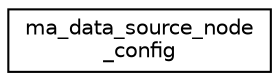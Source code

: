digraph "Graphical Class Hierarchy"
{
 // LATEX_PDF_SIZE
  edge [fontname="Helvetica",fontsize="10",labelfontname="Helvetica",labelfontsize="10"];
  node [fontname="Helvetica",fontsize="10",shape=record];
  rankdir="LR";
  Node0 [label="ma_data_source_node\l_config",height=0.2,width=0.4,color="black", fillcolor="white", style="filled",URL="$structma__data__source__node__config.html",tooltip=" "];
}
